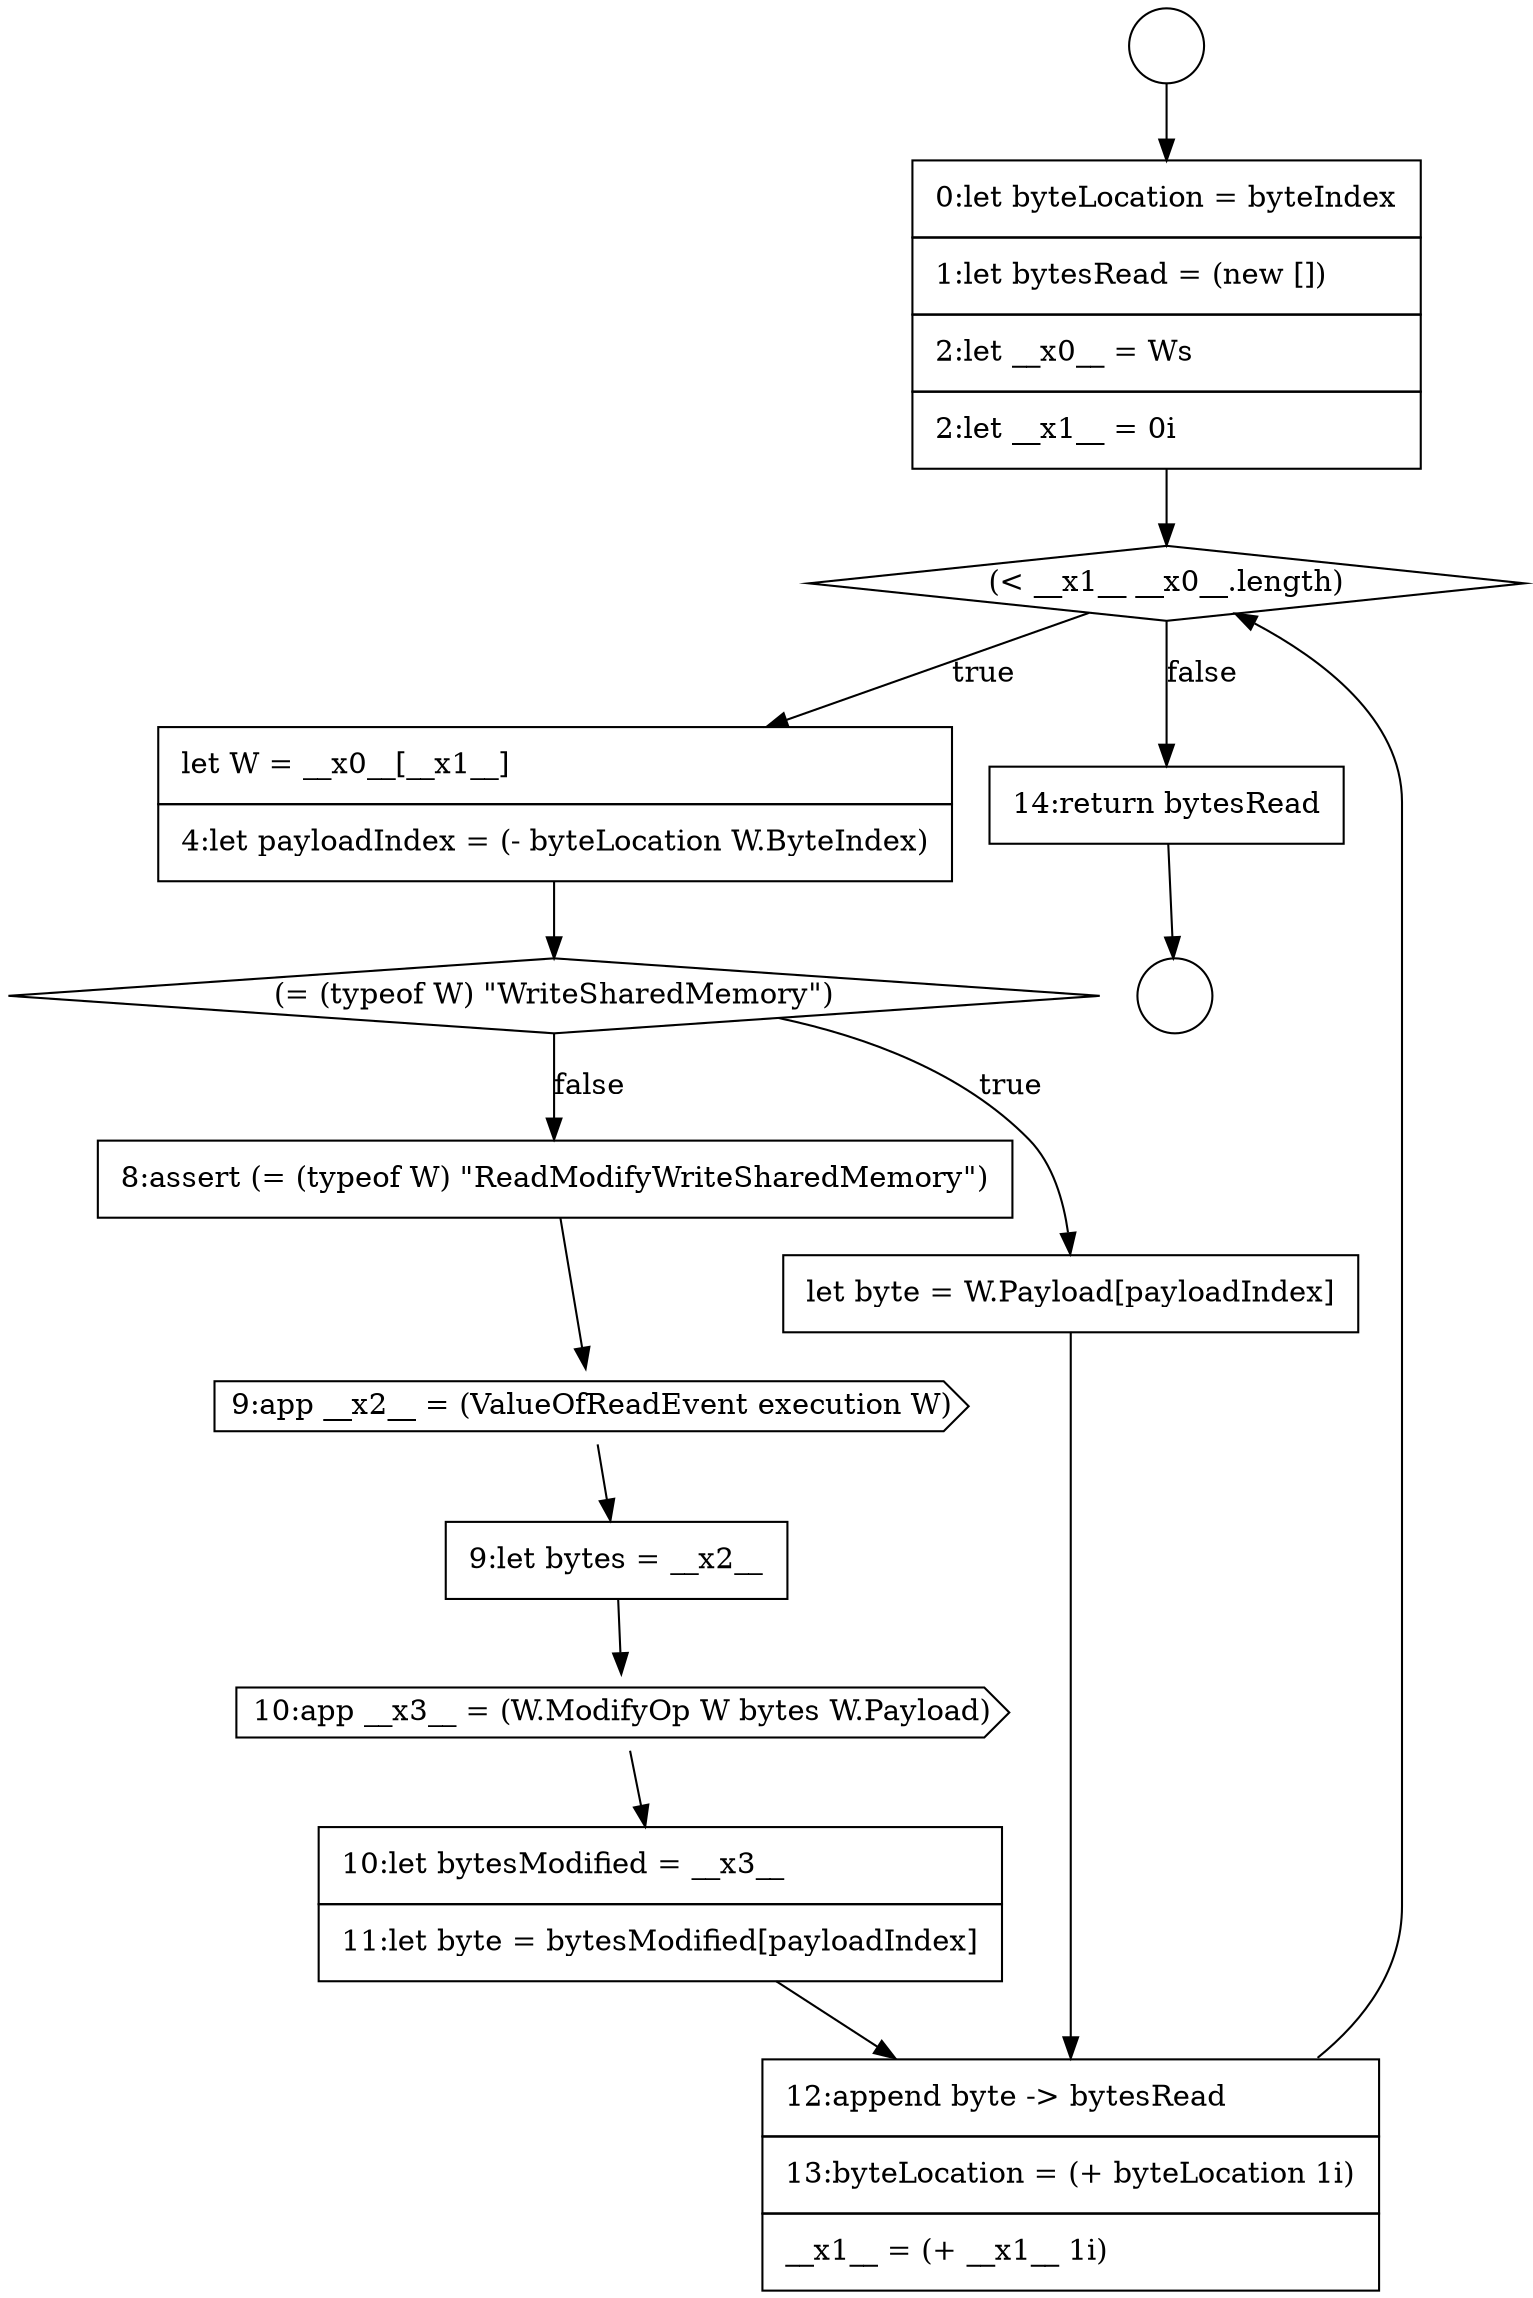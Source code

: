 digraph {
  node19887 [shape=diamond, label=<<font color="black">(&lt; __x1__ __x0__.length)</font>> color="black" fillcolor="white" style=filled]
  node19895 [shape=none, margin=0, label=<<font color="black">
    <table border="0" cellborder="1" cellspacing="0" cellpadding="10">
      <tr><td align="left">10:let bytesModified = __x3__</td></tr>
      <tr><td align="left">11:let byte = bytesModified[payloadIndex]</td></tr>
    </table>
  </font>> color="black" fillcolor="white" style=filled]
  node19892 [shape=cds, label=<<font color="black">9:app __x2__ = (ValueOfReadEvent execution W)</font>> color="black" fillcolor="white" style=filled]
  node19886 [shape=none, margin=0, label=<<font color="black">
    <table border="0" cellborder="1" cellspacing="0" cellpadding="10">
      <tr><td align="left">0:let byteLocation = byteIndex</td></tr>
      <tr><td align="left">1:let bytesRead = (new [])</td></tr>
      <tr><td align="left">2:let __x0__ = Ws</td></tr>
      <tr><td align="left">2:let __x1__ = 0i</td></tr>
    </table>
  </font>> color="black" fillcolor="white" style=filled]
  node19896 [shape=none, margin=0, label=<<font color="black">
    <table border="0" cellborder="1" cellspacing="0" cellpadding="10">
      <tr><td align="left">12:append byte -&gt; bytesRead</td></tr>
      <tr><td align="left">13:byteLocation = (+ byteLocation 1i)</td></tr>
      <tr><td align="left">__x1__ = (+ __x1__ 1i)</td></tr>
    </table>
  </font>> color="black" fillcolor="white" style=filled]
  node19889 [shape=diamond, label=<<font color="black">(= (typeof W) &quot;WriteSharedMemory&quot;)</font>> color="black" fillcolor="white" style=filled]
  node19894 [shape=cds, label=<<font color="black">10:app __x3__ = (W.ModifyOp W bytes W.Payload)</font>> color="black" fillcolor="white" style=filled]
  node19885 [shape=circle label=" " color="black" fillcolor="white" style=filled]
  node19888 [shape=none, margin=0, label=<<font color="black">
    <table border="0" cellborder="1" cellspacing="0" cellpadding="10">
      <tr><td align="left">let W = __x0__[__x1__]</td></tr>
      <tr><td align="left">4:let payloadIndex = (- byteLocation W.ByteIndex)</td></tr>
    </table>
  </font>> color="black" fillcolor="white" style=filled]
  node19897 [shape=none, margin=0, label=<<font color="black">
    <table border="0" cellborder="1" cellspacing="0" cellpadding="10">
      <tr><td align="left">14:return bytesRead</td></tr>
    </table>
  </font>> color="black" fillcolor="white" style=filled]
  node19884 [shape=circle label=" " color="black" fillcolor="white" style=filled]
  node19891 [shape=none, margin=0, label=<<font color="black">
    <table border="0" cellborder="1" cellspacing="0" cellpadding="10">
      <tr><td align="left">8:assert (= (typeof W) &quot;ReadModifyWriteSharedMemory&quot;)</td></tr>
    </table>
  </font>> color="black" fillcolor="white" style=filled]
  node19890 [shape=none, margin=0, label=<<font color="black">
    <table border="0" cellborder="1" cellspacing="0" cellpadding="10">
      <tr><td align="left">let byte = W.Payload[payloadIndex]</td></tr>
    </table>
  </font>> color="black" fillcolor="white" style=filled]
  node19893 [shape=none, margin=0, label=<<font color="black">
    <table border="0" cellborder="1" cellspacing="0" cellpadding="10">
      <tr><td align="left">9:let bytes = __x2__</td></tr>
    </table>
  </font>> color="black" fillcolor="white" style=filled]
  node19890 -> node19896 [ color="black"]
  node19886 -> node19887 [ color="black"]
  node19889 -> node19890 [label=<<font color="black">true</font>> color="black"]
  node19889 -> node19891 [label=<<font color="black">false</font>> color="black"]
  node19891 -> node19892 [ color="black"]
  node19896 -> node19887 [ color="black"]
  node19897 -> node19885 [ color="black"]
  node19892 -> node19893 [ color="black"]
  node19894 -> node19895 [ color="black"]
  node19887 -> node19888 [label=<<font color="black">true</font>> color="black"]
  node19887 -> node19897 [label=<<font color="black">false</font>> color="black"]
  node19893 -> node19894 [ color="black"]
  node19895 -> node19896 [ color="black"]
  node19888 -> node19889 [ color="black"]
  node19884 -> node19886 [ color="black"]
}
